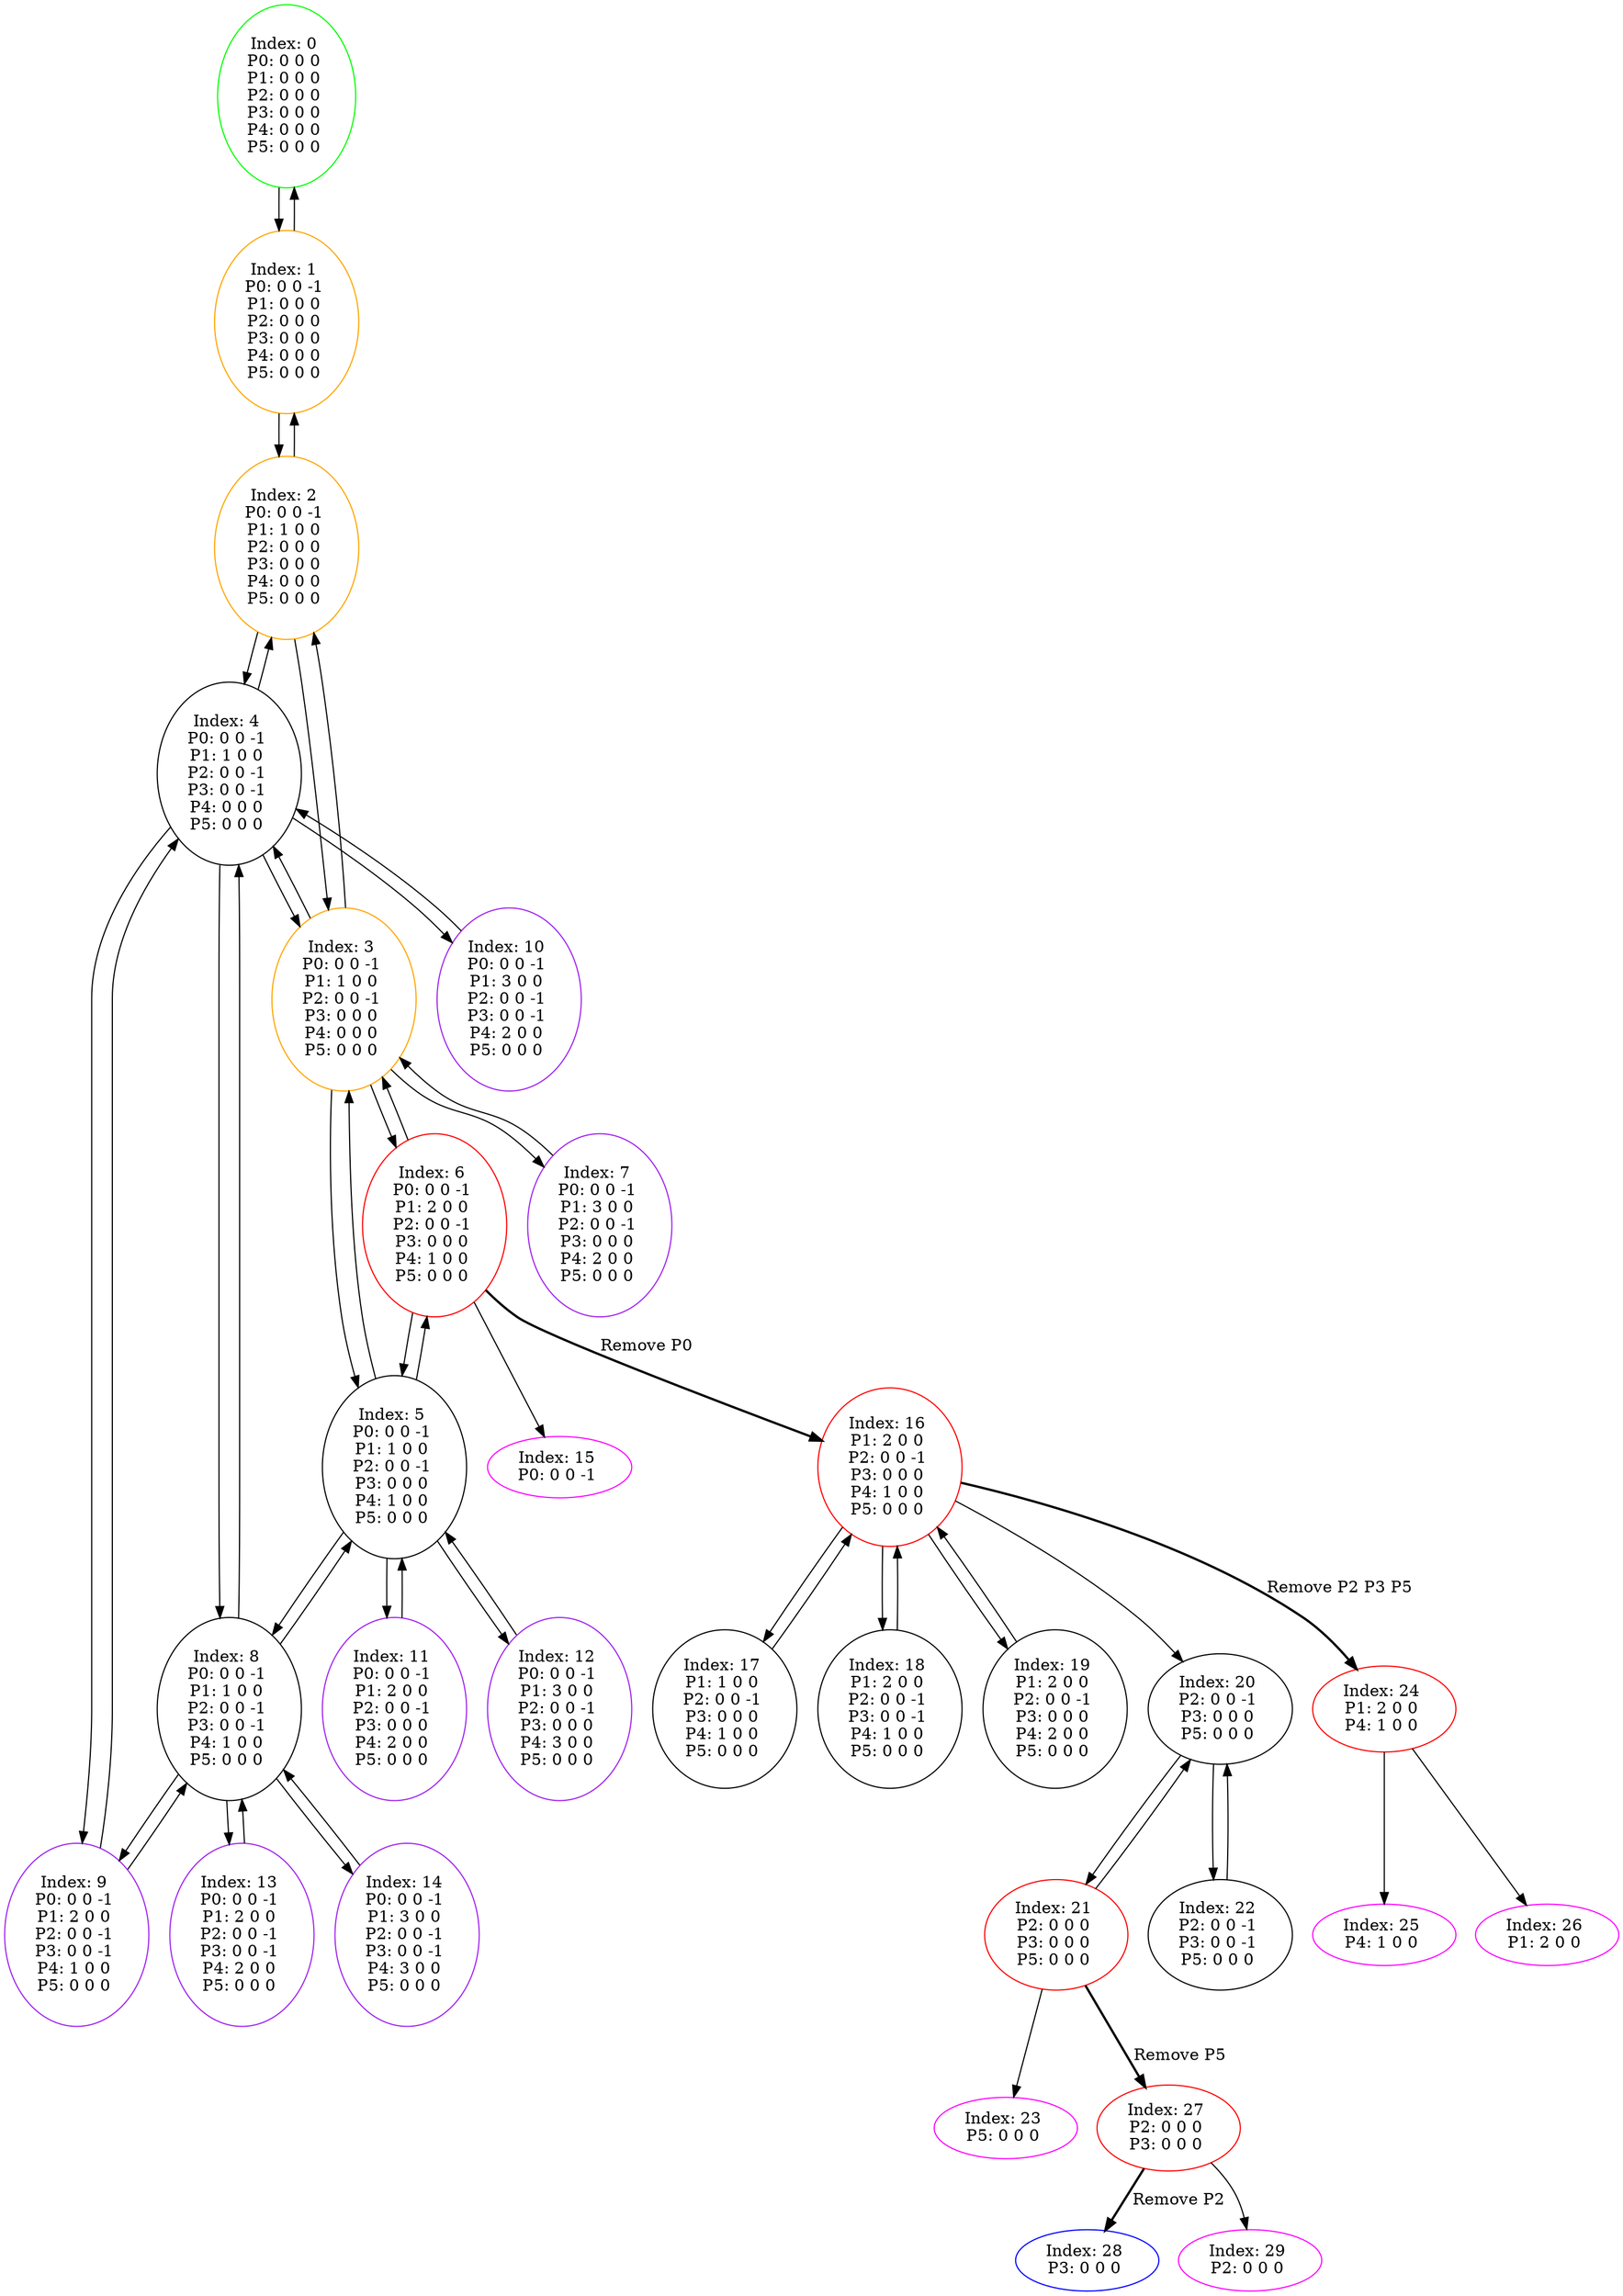 digraph G {
color = "black"
0[label = "Index: 0 
P0: 0 0 0 
P1: 0 0 0 
P2: 0 0 0 
P3: 0 0 0 
P4: 0 0 0 
P5: 0 0 0 
", color = "green"]
1[label = "Index: 1 
P0: 0 0 -1 
P1: 0 0 0 
P2: 0 0 0 
P3: 0 0 0 
P4: 0 0 0 
P5: 0 0 0 
", color = "orange"]
2[label = "Index: 2 
P0: 0 0 -1 
P1: 1 0 0 
P2: 0 0 0 
P3: 0 0 0 
P4: 0 0 0 
P5: 0 0 0 
", color = "orange"]
3[label = "Index: 3 
P0: 0 0 -1 
P1: 1 0 0 
P2: 0 0 -1 
P3: 0 0 0 
P4: 0 0 0 
P5: 0 0 0 
", color = "orange"]
4[label = "Index: 4 
P0: 0 0 -1 
P1: 1 0 0 
P2: 0 0 -1 
P3: 0 0 -1 
P4: 0 0 0 
P5: 0 0 0 
"]
5[label = "Index: 5 
P0: 0 0 -1 
P1: 1 0 0 
P2: 0 0 -1 
P3: 0 0 0 
P4: 1 0 0 
P5: 0 0 0 
"]
6[label = "Index: 6 
P0: 0 0 -1 
P1: 2 0 0 
P2: 0 0 -1 
P3: 0 0 0 
P4: 1 0 0 
P5: 0 0 0 
", color = "red"]
7[label = "Index: 7 
P0: 0 0 -1 
P1: 3 0 0 
P2: 0 0 -1 
P3: 0 0 0 
P4: 2 0 0 
P5: 0 0 0 
", color = "purple"]
8[label = "Index: 8 
P0: 0 0 -1 
P1: 1 0 0 
P2: 0 0 -1 
P3: 0 0 -1 
P4: 1 0 0 
P5: 0 0 0 
"]
9[label = "Index: 9 
P0: 0 0 -1 
P1: 2 0 0 
P2: 0 0 -1 
P3: 0 0 -1 
P4: 1 0 0 
P5: 0 0 0 
", color = "purple"]
10[label = "Index: 10 
P0: 0 0 -1 
P1: 3 0 0 
P2: 0 0 -1 
P3: 0 0 -1 
P4: 2 0 0 
P5: 0 0 0 
", color = "purple"]
11[label = "Index: 11 
P0: 0 0 -1 
P1: 2 0 0 
P2: 0 0 -1 
P3: 0 0 0 
P4: 2 0 0 
P5: 0 0 0 
", color = "purple"]
12[label = "Index: 12 
P0: 0 0 -1 
P1: 3 0 0 
P2: 0 0 -1 
P3: 0 0 0 
P4: 3 0 0 
P5: 0 0 0 
", color = "purple"]
13[label = "Index: 13 
P0: 0 0 -1 
P1: 2 0 0 
P2: 0 0 -1 
P3: 0 0 -1 
P4: 2 0 0 
P5: 0 0 0 
", color = "purple"]
14[label = "Index: 14 
P0: 0 0 -1 
P1: 3 0 0 
P2: 0 0 -1 
P3: 0 0 -1 
P4: 3 0 0 
P5: 0 0 0 
", color = "purple"]
15[label = "Index: 15 
P0: 0 0 -1 
", color = "fuchsia"]
16[label = "Index: 16 
P1: 2 0 0 
P2: 0 0 -1 
P3: 0 0 0 
P4: 1 0 0 
P5: 0 0 0 
", color = "red"]
17[label = "Index: 17 
P1: 1 0 0 
P2: 0 0 -1 
P3: 0 0 0 
P4: 1 0 0 
P5: 0 0 0 
"]
18[label = "Index: 18 
P1: 2 0 0 
P2: 0 0 -1 
P3: 0 0 -1 
P4: 1 0 0 
P5: 0 0 0 
"]
19[label = "Index: 19 
P1: 2 0 0 
P2: 0 0 -1 
P3: 0 0 0 
P4: 2 0 0 
P5: 0 0 0 
"]
20[label = "Index: 20 
P2: 0 0 -1 
P3: 0 0 0 
P5: 0 0 0 
"]
21[label = "Index: 21 
P2: 0 0 0 
P3: 0 0 0 
P5: 0 0 0 
", color = "red"]
22[label = "Index: 22 
P2: 0 0 -1 
P3: 0 0 -1 
P5: 0 0 0 
"]
23[label = "Index: 23 
P5: 0 0 0 
", color = "fuchsia"]
24[label = "Index: 24 
P1: 2 0 0 
P4: 1 0 0 
", color = "red"]
25[label = "Index: 25 
P4: 1 0 0 
", color = "fuchsia"]
26[label = "Index: 26 
P1: 2 0 0 
", color = "fuchsia"]
27[label = "Index: 27 
P2: 0 0 0 
P3: 0 0 0 
", color = "red"]
28[label = "Index: 28 
P3: 0 0 0 
", color = "blue"]
29[label = "Index: 29 
P2: 0 0 0 
", color = "fuchsia"]
0 -> 1

1 -> 0
1 -> 2

2 -> 1
2 -> 3
2 -> 4

3 -> 2
3 -> 4
3 -> 5
3 -> 6
3 -> 7

4 -> 2
4 -> 3
4 -> 8
4 -> 9
4 -> 10

5 -> 3
5 -> 6
5 -> 8
5 -> 11
5 -> 12

6 -> 3
6 -> 5
6 -> 16[style=bold label=" Remove P0 "];

6 -> 15

7 -> 3

8 -> 4
8 -> 5
8 -> 9
8 -> 13
8 -> 14

9 -> 4
9 -> 8

10 -> 4

11 -> 5

12 -> 5

13 -> 8

14 -> 8

16 -> 17
16 -> 18
16 -> 19
16 -> 20
16 -> 24[style=bold label=" Remove P2 P3 P5 "];


17 -> 16

18 -> 16

19 -> 16

20 -> 21
20 -> 22

21 -> 20
21 -> 23
21 -> 27[style=bold label=" Remove P5 "];


22 -> 20

24 -> 25
24 -> 26

27 -> 28[style=bold label=" Remove P2 "];

27 -> 29

}
